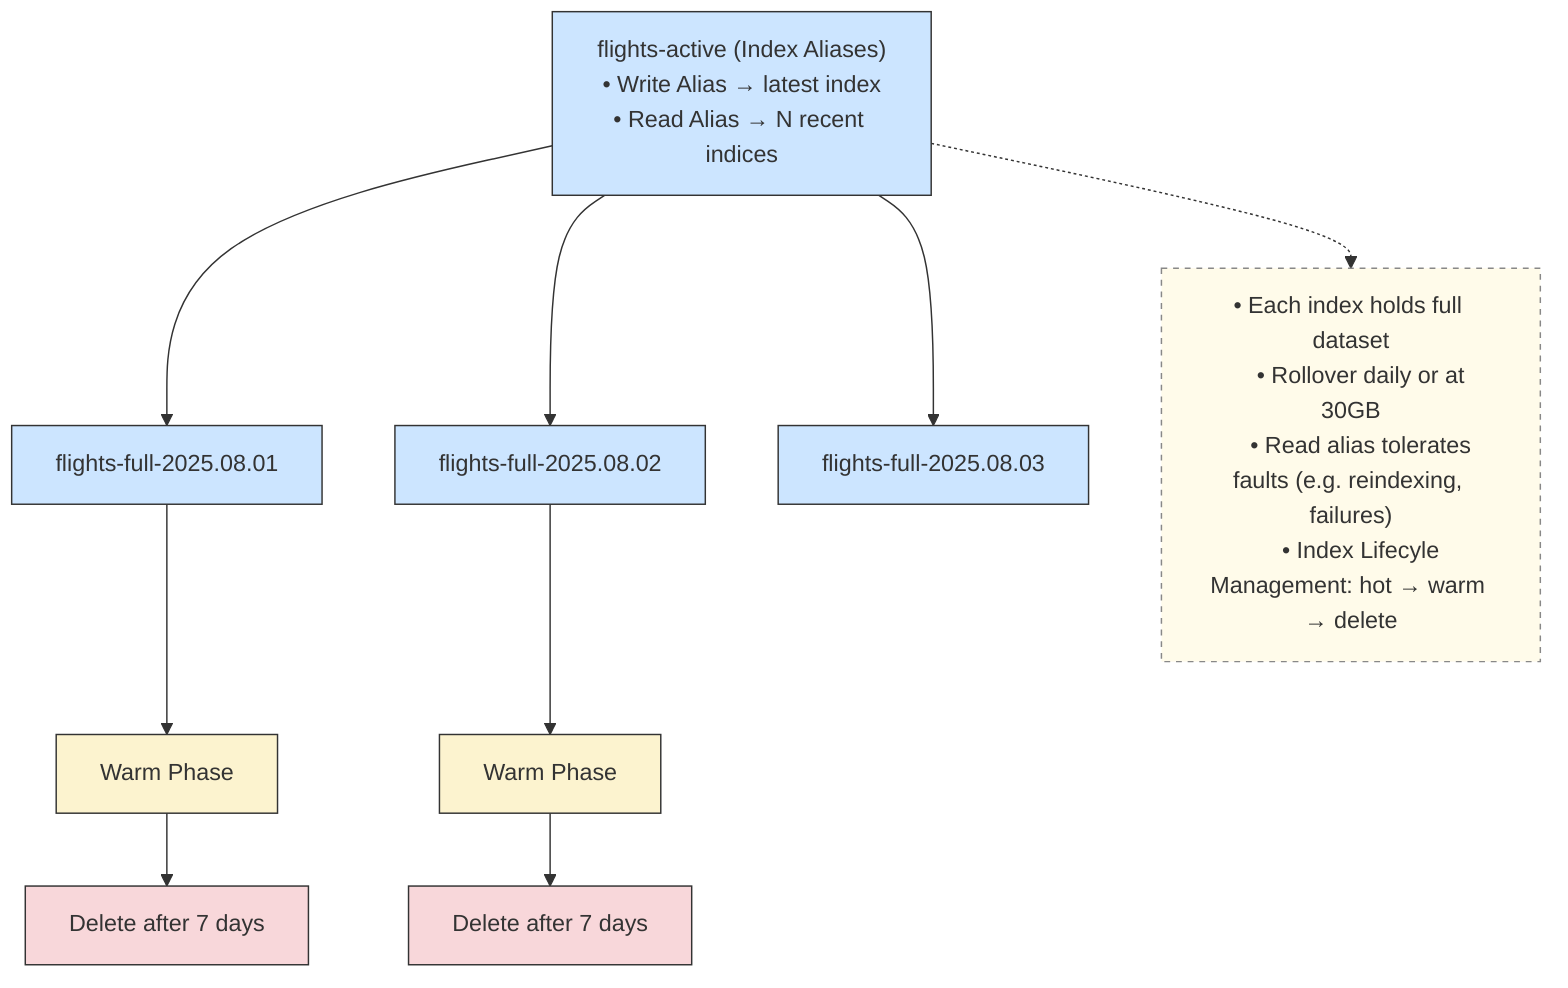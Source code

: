 ---
config:
  theme: mc
  look: classic
---
graph TD
    classDef hot fill:#CCE5FF,stroke:#333,stroke-width:1px
    classDef warm fill:#FCF3CF,stroke:#333,stroke-width:1px
    classDef delete fill:#F8D7DA,stroke:#333,stroke-width:1px
    classDef note fill:#FFFBEA,stroke:#888,stroke-dasharray:4 4

    %% ─── Alias Layer ───
    IndexAlias["flights-active (Index Aliases)<br/>• Write Alias → latest index<br/>• Read Alias → N recent indices"]:::hot

    %% ─── Hot Indices ───
    IndexAlias --> Index1["flights-full-2025.08.01"]:::hot
    IndexAlias --> Index2["flights-full-2025.08.02"]:::hot
    IndexAlias --> Index3["flights-full-2025.08.03"]:::hot

    %% ─── Transition to Warm ───
    Index1 --> Warm1["Warm Phase"]:::warm
    Warm1 --> Delete1["Delete after 7 days"]:::delete

    Index2 --> Warm2["Warm Phase"]:::warm
    Warm2 --> Delete2["Delete after 7 days"]:::delete

    %% ─── Notes ───
    Note1["• Each index holds full dataset
    • Rollover daily or at 30GB
    • Read alias tolerates faults (e.g. reindexing, failures)
    • Index Lifecyle Management: hot → warm → delete"]:::note
    IndexAlias -.-> Note1